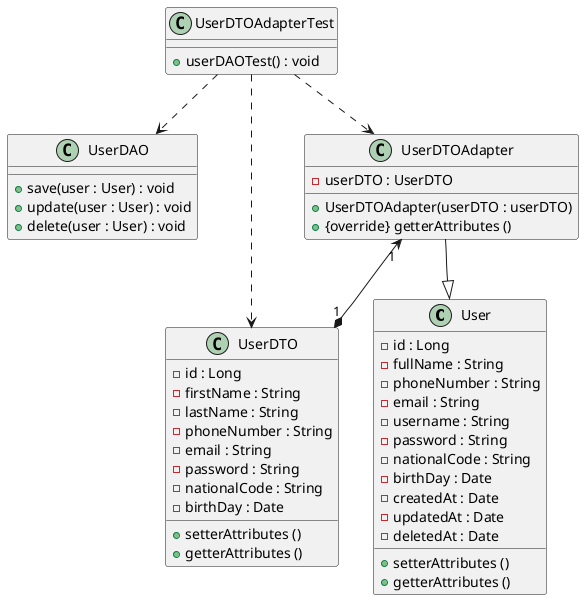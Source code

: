 @startuml

class User {
	- id : Long
	- fullName : String
	- phoneNumber : String
	- email : String
	- username : String
	- password : String
	- nationalCode : String
	- birthDay : Date
	- createdAt : Date
	- updatedAt : Date
	- deletedAt : Date

	+ setterAttributes ()
	+ getterAttributes ()
}

class UserDAO {
	+ save(user : User) : void
    + update(user : User) : void
    + delete(user : User) : void
}

class UserDTO{
	- id : Long
	- firstName : String
	- lastName : String
	- phoneNumber : String
	- email : String
	- password : String
	- nationalCode : String
	- birthDay : Date

	+ setterAttributes ()
	+ getterAttributes ()
}

class UserDTOAdapter {
	- userDTO : UserDTO
    + UserDTOAdapter(userDTO : userDTO)
	+ {override} getterAttributes ()
}

class UserDTOAdapterTest {
    + userDAOTest() : void
}

UserDTOAdapter --|> User
UserDTOAdapter "1"<--*"1" UserDTO
UserDTOAdapterTest ..> UserDAO
UserDTOAdapterTest ..> UserDTOAdapter
UserDTOAdapterTest ..> UserDTO

@enduml